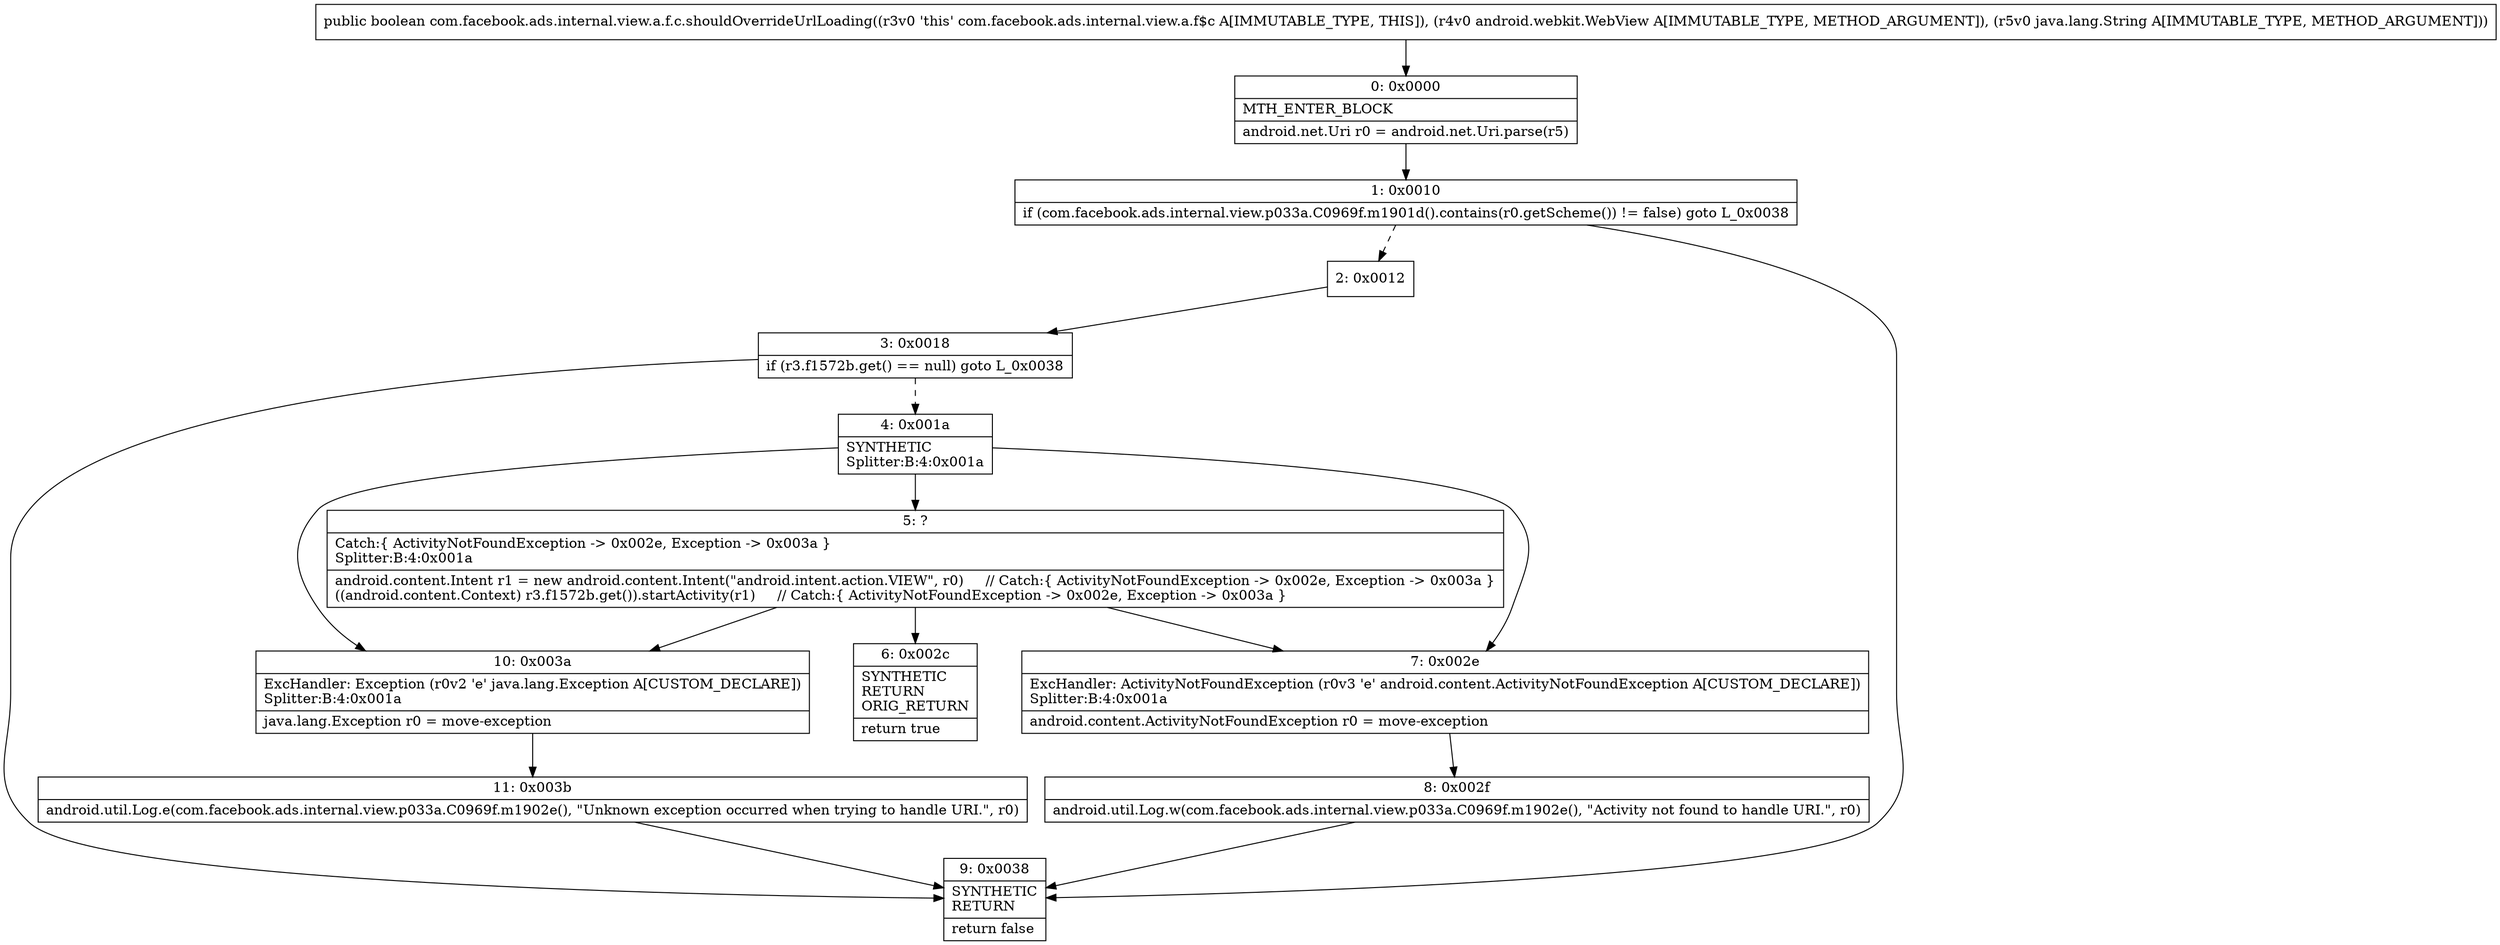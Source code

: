 digraph "CFG forcom.facebook.ads.internal.view.a.f.c.shouldOverrideUrlLoading(Landroid\/webkit\/WebView;Ljava\/lang\/String;)Z" {
Node_0 [shape=record,label="{0\:\ 0x0000|MTH_ENTER_BLOCK\l|android.net.Uri r0 = android.net.Uri.parse(r5)\l}"];
Node_1 [shape=record,label="{1\:\ 0x0010|if (com.facebook.ads.internal.view.p033a.C0969f.m1901d().contains(r0.getScheme()) != false) goto L_0x0038\l}"];
Node_2 [shape=record,label="{2\:\ 0x0012}"];
Node_3 [shape=record,label="{3\:\ 0x0018|if (r3.f1572b.get() == null) goto L_0x0038\l}"];
Node_4 [shape=record,label="{4\:\ 0x001a|SYNTHETIC\lSplitter:B:4:0x001a\l}"];
Node_5 [shape=record,label="{5\:\ ?|Catch:\{ ActivityNotFoundException \-\> 0x002e, Exception \-\> 0x003a \}\lSplitter:B:4:0x001a\l|android.content.Intent r1 = new android.content.Intent(\"android.intent.action.VIEW\", r0)     \/\/ Catch:\{ ActivityNotFoundException \-\> 0x002e, Exception \-\> 0x003a \}\l((android.content.Context) r3.f1572b.get()).startActivity(r1)     \/\/ Catch:\{ ActivityNotFoundException \-\> 0x002e, Exception \-\> 0x003a \}\l}"];
Node_6 [shape=record,label="{6\:\ 0x002c|SYNTHETIC\lRETURN\lORIG_RETURN\l|return true\l}"];
Node_7 [shape=record,label="{7\:\ 0x002e|ExcHandler: ActivityNotFoundException (r0v3 'e' android.content.ActivityNotFoundException A[CUSTOM_DECLARE])\lSplitter:B:4:0x001a\l|android.content.ActivityNotFoundException r0 = move\-exception\l}"];
Node_8 [shape=record,label="{8\:\ 0x002f|android.util.Log.w(com.facebook.ads.internal.view.p033a.C0969f.m1902e(), \"Activity not found to handle URI.\", r0)\l}"];
Node_9 [shape=record,label="{9\:\ 0x0038|SYNTHETIC\lRETURN\l|return false\l}"];
Node_10 [shape=record,label="{10\:\ 0x003a|ExcHandler: Exception (r0v2 'e' java.lang.Exception A[CUSTOM_DECLARE])\lSplitter:B:4:0x001a\l|java.lang.Exception r0 = move\-exception\l}"];
Node_11 [shape=record,label="{11\:\ 0x003b|android.util.Log.e(com.facebook.ads.internal.view.p033a.C0969f.m1902e(), \"Unknown exception occurred when trying to handle URI.\", r0)\l}"];
MethodNode[shape=record,label="{public boolean com.facebook.ads.internal.view.a.f.c.shouldOverrideUrlLoading((r3v0 'this' com.facebook.ads.internal.view.a.f$c A[IMMUTABLE_TYPE, THIS]), (r4v0 android.webkit.WebView A[IMMUTABLE_TYPE, METHOD_ARGUMENT]), (r5v0 java.lang.String A[IMMUTABLE_TYPE, METHOD_ARGUMENT])) }"];
MethodNode -> Node_0;
Node_0 -> Node_1;
Node_1 -> Node_2[style=dashed];
Node_1 -> Node_9;
Node_2 -> Node_3;
Node_3 -> Node_4[style=dashed];
Node_3 -> Node_9;
Node_4 -> Node_5;
Node_4 -> Node_7;
Node_4 -> Node_10;
Node_5 -> Node_6;
Node_5 -> Node_7;
Node_5 -> Node_10;
Node_7 -> Node_8;
Node_8 -> Node_9;
Node_10 -> Node_11;
Node_11 -> Node_9;
}

